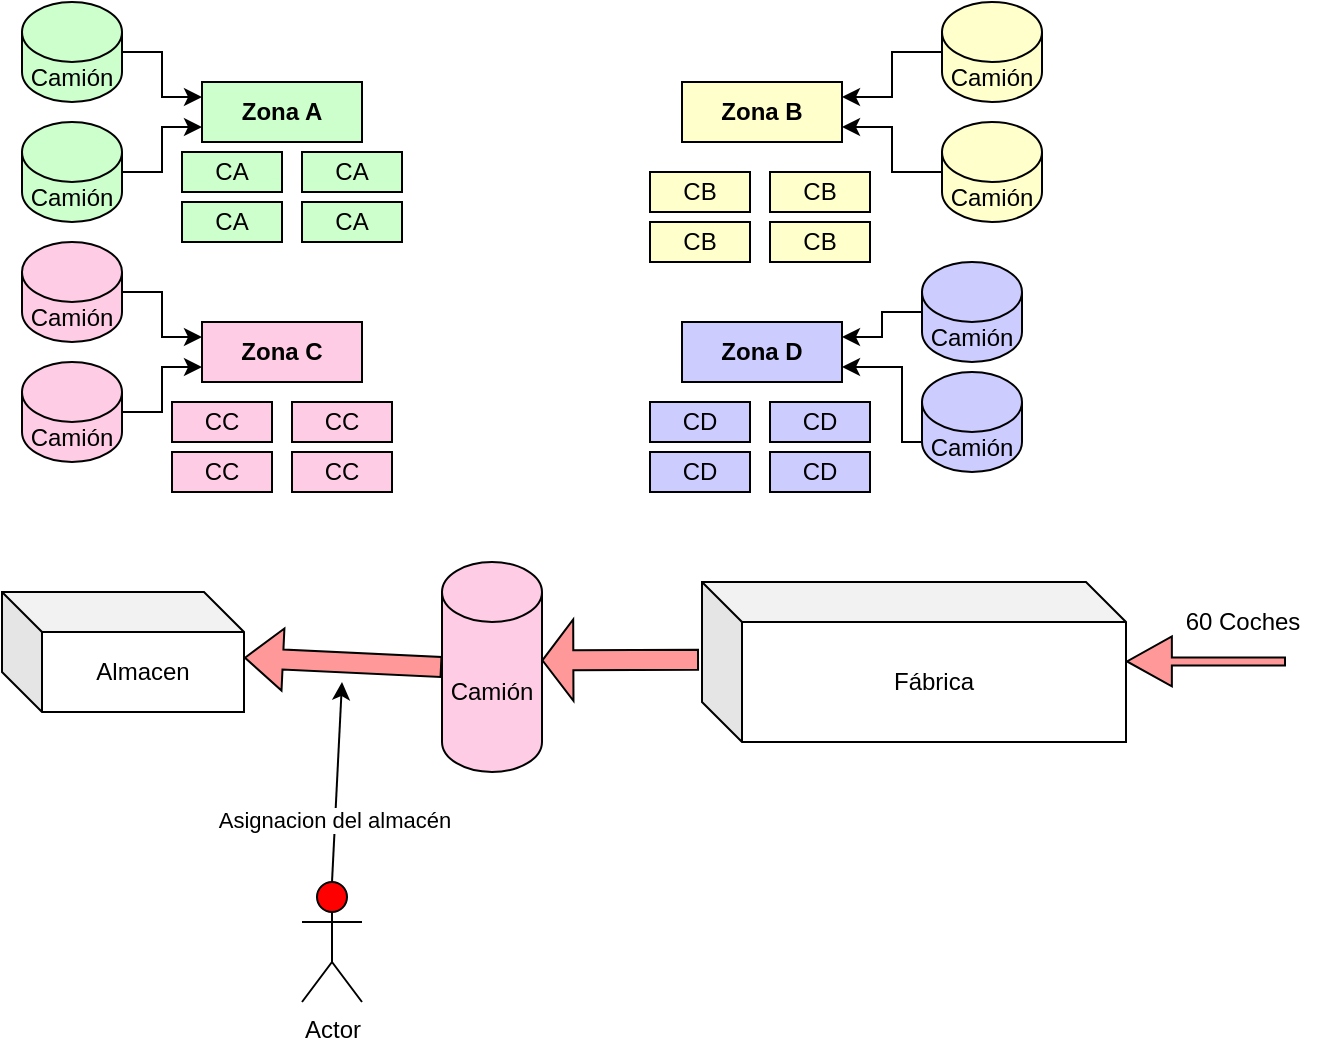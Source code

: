 <mxfile version="20.2.8" type="device"><diagram id="xTX9w0uPDNNiE6UDyARb" name="Página-1"><mxGraphModel dx="950" dy="516" grid="1" gridSize="10" guides="1" tooltips="1" connect="1" arrows="1" fold="1" page="1" pageScale="1" pageWidth="827" pageHeight="1169" math="0" shadow="0"><root><mxCell id="0"/><mxCell id="1" parent="0"/><mxCell id="gdatvHgkvexYCzXcEKo0-1" value="&lt;b&gt;Zona A&lt;/b&gt;" style="rounded=0;whiteSpace=wrap;html=1;fillColor=#CCFFCC;" vertex="1" parent="1"><mxGeometry x="190" y="70" width="80" height="30" as="geometry"/></mxCell><mxCell id="gdatvHgkvexYCzXcEKo0-2" value="&lt;b&gt;Zona C&lt;/b&gt;" style="rounded=0;whiteSpace=wrap;html=1;fillColor=#FFCCE6;" vertex="1" parent="1"><mxGeometry x="190" y="190" width="80" height="30" as="geometry"/></mxCell><mxCell id="gdatvHgkvexYCzXcEKo0-3" value="&lt;b&gt;Zona D&lt;/b&gt;" style="rounded=0;whiteSpace=wrap;html=1;fillColor=#CCCCFF;" vertex="1" parent="1"><mxGeometry x="430" y="190" width="80" height="30" as="geometry"/></mxCell><mxCell id="gdatvHgkvexYCzXcEKo0-4" value="&lt;b&gt;Zona B&lt;/b&gt;" style="rounded=0;whiteSpace=wrap;html=1;fillColor=#FFFFCC;" vertex="1" parent="1"><mxGeometry x="430" y="70" width="80" height="30" as="geometry"/></mxCell><mxCell id="gdatvHgkvexYCzXcEKo0-17" style="edgeStyle=orthogonalEdgeStyle;rounded=0;orthogonalLoop=1;jettySize=auto;html=1;entryX=0;entryY=0.75;entryDx=0;entryDy=0;fillColor=#CCFFCC;" edge="1" parent="1" source="gdatvHgkvexYCzXcEKo0-8" target="gdatvHgkvexYCzXcEKo0-1"><mxGeometry relative="1" as="geometry"/></mxCell><mxCell id="gdatvHgkvexYCzXcEKo0-8" value="Camión" style="shape=cylinder3;whiteSpace=wrap;html=1;boundedLbl=1;backgroundOutline=1;size=15;fillColor=#CCFFCC;" vertex="1" parent="1"><mxGeometry x="100" y="90" width="50" height="50" as="geometry"/></mxCell><mxCell id="gdatvHgkvexYCzXcEKo0-16" style="edgeStyle=orthogonalEdgeStyle;rounded=0;orthogonalLoop=1;jettySize=auto;html=1;entryX=0;entryY=0.25;entryDx=0;entryDy=0;fillColor=#CCFFCC;" edge="1" parent="1" source="gdatvHgkvexYCzXcEKo0-9" target="gdatvHgkvexYCzXcEKo0-1"><mxGeometry relative="1" as="geometry"/></mxCell><mxCell id="gdatvHgkvexYCzXcEKo0-9" value="Camión" style="shape=cylinder3;whiteSpace=wrap;html=1;boundedLbl=1;backgroundOutline=1;size=15;fillColor=#CCFFCC;" vertex="1" parent="1"><mxGeometry x="100" y="30" width="50" height="50" as="geometry"/></mxCell><mxCell id="gdatvHgkvexYCzXcEKo0-20" style="edgeStyle=orthogonalEdgeStyle;rounded=0;orthogonalLoop=1;jettySize=auto;html=1;entryX=1;entryY=0.25;entryDx=0;entryDy=0;fillColor=#CCCCFF;" edge="1" parent="1" source="gdatvHgkvexYCzXcEKo0-10" target="gdatvHgkvexYCzXcEKo0-3"><mxGeometry relative="1" as="geometry"/></mxCell><mxCell id="gdatvHgkvexYCzXcEKo0-10" value="Camión" style="shape=cylinder3;whiteSpace=wrap;html=1;boundedLbl=1;backgroundOutline=1;size=15;fillColor=#CCCCFF;" vertex="1" parent="1"><mxGeometry x="550" y="160" width="50" height="50" as="geometry"/></mxCell><mxCell id="gdatvHgkvexYCzXcEKo0-22" style="edgeStyle=orthogonalEdgeStyle;rounded=0;orthogonalLoop=1;jettySize=auto;html=1;entryX=1;entryY=0.75;entryDx=0;entryDy=0;fillColor=#FFFFCC;" edge="1" parent="1" source="gdatvHgkvexYCzXcEKo0-11" target="gdatvHgkvexYCzXcEKo0-4"><mxGeometry relative="1" as="geometry"/></mxCell><mxCell id="gdatvHgkvexYCzXcEKo0-11" value="Camión" style="shape=cylinder3;whiteSpace=wrap;html=1;boundedLbl=1;backgroundOutline=1;size=15;fillColor=#FFFFCC;" vertex="1" parent="1"><mxGeometry x="560" y="90" width="50" height="50" as="geometry"/></mxCell><mxCell id="gdatvHgkvexYCzXcEKo0-23" style="edgeStyle=orthogonalEdgeStyle;rounded=0;orthogonalLoop=1;jettySize=auto;html=1;entryX=1;entryY=0.25;entryDx=0;entryDy=0;fillColor=#FFFFCC;" edge="1" parent="1" source="gdatvHgkvexYCzXcEKo0-12" target="gdatvHgkvexYCzXcEKo0-4"><mxGeometry relative="1" as="geometry"/></mxCell><mxCell id="gdatvHgkvexYCzXcEKo0-12" value="Camión" style="shape=cylinder3;whiteSpace=wrap;html=1;boundedLbl=1;backgroundOutline=1;size=15;fillColor=#FFFFCC;" vertex="1" parent="1"><mxGeometry x="560" y="30" width="50" height="50" as="geometry"/></mxCell><mxCell id="gdatvHgkvexYCzXcEKo0-19" style="edgeStyle=orthogonalEdgeStyle;rounded=0;orthogonalLoop=1;jettySize=auto;html=1;entryX=0;entryY=0.75;entryDx=0;entryDy=0;fillColor=#FFCCE6;" edge="1" parent="1" source="gdatvHgkvexYCzXcEKo0-13" target="gdatvHgkvexYCzXcEKo0-2"><mxGeometry relative="1" as="geometry"/></mxCell><mxCell id="gdatvHgkvexYCzXcEKo0-13" value="Camión" style="shape=cylinder3;whiteSpace=wrap;html=1;boundedLbl=1;backgroundOutline=1;size=15;fillColor=#FFCCE6;" vertex="1" parent="1"><mxGeometry x="100" y="210" width="50" height="50" as="geometry"/></mxCell><mxCell id="gdatvHgkvexYCzXcEKo0-18" style="edgeStyle=orthogonalEdgeStyle;rounded=0;orthogonalLoop=1;jettySize=auto;html=1;entryX=0;entryY=0.25;entryDx=0;entryDy=0;fillColor=#FFCCE6;" edge="1" parent="1" source="gdatvHgkvexYCzXcEKo0-14" target="gdatvHgkvexYCzXcEKo0-2"><mxGeometry relative="1" as="geometry"/></mxCell><mxCell id="gdatvHgkvexYCzXcEKo0-14" value="Camión" style="shape=cylinder3;whiteSpace=wrap;html=1;boundedLbl=1;backgroundOutline=1;size=15;fillColor=#FFCCE6;" vertex="1" parent="1"><mxGeometry x="100" y="150" width="50" height="50" as="geometry"/></mxCell><mxCell id="gdatvHgkvexYCzXcEKo0-21" style="edgeStyle=orthogonalEdgeStyle;rounded=0;orthogonalLoop=1;jettySize=auto;html=1;entryX=1;entryY=0.75;entryDx=0;entryDy=0;fillColor=#CCCCFF;" edge="1" parent="1" source="gdatvHgkvexYCzXcEKo0-15" target="gdatvHgkvexYCzXcEKo0-3"><mxGeometry relative="1" as="geometry"><Array as="points"><mxPoint x="540" y="250"/><mxPoint x="540" y="213"/></Array></mxGeometry></mxCell><mxCell id="gdatvHgkvexYCzXcEKo0-15" value="Camión" style="shape=cylinder3;whiteSpace=wrap;html=1;boundedLbl=1;backgroundOutline=1;size=15;fillColor=#CCCCFF;" vertex="1" parent="1"><mxGeometry x="550" y="215" width="50" height="50" as="geometry"/></mxCell><mxCell id="gdatvHgkvexYCzXcEKo0-24" value="CA" style="rounded=0;whiteSpace=wrap;html=1;fillColor=#CCFFCC;" vertex="1" parent="1"><mxGeometry x="180" y="130" width="50" height="20" as="geometry"/></mxCell><mxCell id="gdatvHgkvexYCzXcEKo0-25" value="CA" style="rounded=0;whiteSpace=wrap;html=1;fillColor=#CCFFCC;" vertex="1" parent="1"><mxGeometry x="180" y="105" width="50" height="20" as="geometry"/></mxCell><mxCell id="gdatvHgkvexYCzXcEKo0-26" value="CA" style="rounded=0;whiteSpace=wrap;html=1;fillColor=#CCFFCC;" vertex="1" parent="1"><mxGeometry x="240" y="105" width="50" height="20" as="geometry"/></mxCell><mxCell id="gdatvHgkvexYCzXcEKo0-27" value="CA" style="rounded=0;whiteSpace=wrap;html=1;fillColor=#CCFFCC;" vertex="1" parent="1"><mxGeometry x="240" y="130" width="50" height="20" as="geometry"/></mxCell><mxCell id="gdatvHgkvexYCzXcEKo0-29" value="CB" style="rounded=0;whiteSpace=wrap;html=1;fillColor=#FFFFCC;" vertex="1" parent="1"><mxGeometry x="414" y="140" width="50" height="20" as="geometry"/></mxCell><mxCell id="gdatvHgkvexYCzXcEKo0-30" value="CB" style="rounded=0;whiteSpace=wrap;html=1;fillColor=#FFFFCC;" vertex="1" parent="1"><mxGeometry x="414" y="115" width="50" height="20" as="geometry"/></mxCell><mxCell id="gdatvHgkvexYCzXcEKo0-31" value="CB" style="rounded=0;whiteSpace=wrap;html=1;fillColor=#FFFFCC;" vertex="1" parent="1"><mxGeometry x="474" y="115" width="50" height="20" as="geometry"/></mxCell><mxCell id="gdatvHgkvexYCzXcEKo0-32" value="CB" style="rounded=0;whiteSpace=wrap;html=1;fillColor=#FFFFCC;" vertex="1" parent="1"><mxGeometry x="474" y="140" width="50" height="20" as="geometry"/></mxCell><mxCell id="gdatvHgkvexYCzXcEKo0-33" value="CC" style="rounded=0;whiteSpace=wrap;html=1;fillColor=#FFCCE6;" vertex="1" parent="1"><mxGeometry x="175" y="255" width="50" height="20" as="geometry"/></mxCell><mxCell id="gdatvHgkvexYCzXcEKo0-34" value="CC" style="rounded=0;whiteSpace=wrap;html=1;fillColor=#FFCCE6;" vertex="1" parent="1"><mxGeometry x="175" y="230" width="50" height="20" as="geometry"/></mxCell><mxCell id="gdatvHgkvexYCzXcEKo0-35" value="CC" style="rounded=0;whiteSpace=wrap;html=1;fillColor=#FFCCE6;" vertex="1" parent="1"><mxGeometry x="235" y="230" width="50" height="20" as="geometry"/></mxCell><mxCell id="gdatvHgkvexYCzXcEKo0-36" value="CC" style="rounded=0;whiteSpace=wrap;html=1;fillColor=#FFCCE6;" vertex="1" parent="1"><mxGeometry x="235" y="255" width="50" height="20" as="geometry"/></mxCell><mxCell id="gdatvHgkvexYCzXcEKo0-37" value="CD" style="rounded=0;whiteSpace=wrap;html=1;fillColor=#CCCCFF;" vertex="1" parent="1"><mxGeometry x="414" y="255" width="50" height="20" as="geometry"/></mxCell><mxCell id="gdatvHgkvexYCzXcEKo0-38" value="CD" style="rounded=0;whiteSpace=wrap;html=1;fillColor=#CCCCFF;" vertex="1" parent="1"><mxGeometry x="414" y="230" width="50" height="20" as="geometry"/></mxCell><mxCell id="gdatvHgkvexYCzXcEKo0-39" value="CD" style="rounded=0;whiteSpace=wrap;html=1;fillColor=#CCCCFF;" vertex="1" parent="1"><mxGeometry x="474" y="230" width="50" height="20" as="geometry"/></mxCell><mxCell id="gdatvHgkvexYCzXcEKo0-40" value="CD" style="rounded=0;whiteSpace=wrap;html=1;fillColor=#CCCCFF;" vertex="1" parent="1"><mxGeometry x="474" y="255" width="50" height="20" as="geometry"/></mxCell><mxCell id="gdatvHgkvexYCzXcEKo0-41" value="Fábrica" style="shape=cube;whiteSpace=wrap;html=1;boundedLbl=1;backgroundOutline=1;darkOpacity=0.05;darkOpacity2=0.1;" vertex="1" parent="1"><mxGeometry x="440" y="320" width="212" height="80" as="geometry"/></mxCell><mxCell id="gdatvHgkvexYCzXcEKo0-42" value="" style="shape=flexArrow;endArrow=classic;html=1;rounded=0;strokeColor=#000000;fillColor=#FF9999;width=4;endSize=7.143;" edge="1" parent="1"><mxGeometry width="50" height="50" relative="1" as="geometry"><mxPoint x="732" y="359.71" as="sourcePoint"/><mxPoint x="652" y="359.71" as="targetPoint"/></mxGeometry></mxCell><mxCell id="gdatvHgkvexYCzXcEKo0-43" value="60 Coches" style="text;html=1;align=center;verticalAlign=middle;resizable=0;points=[];autosize=1;strokeColor=none;fillColor=none;" vertex="1" parent="1"><mxGeometry x="670" y="325" width="80" height="30" as="geometry"/></mxCell><mxCell id="gdatvHgkvexYCzXcEKo0-44" value="" style="shape=flexArrow;endArrow=classic;html=1;rounded=0;strokeColor=#000000;fillColor=#FF9999;entryX=0.994;entryY=0.468;entryDx=0;entryDy=0;entryPerimeter=0;endWidth=29.714;endSize=4.823;exitX=-0.007;exitY=0.486;exitDx=0;exitDy=0;exitPerimeter=0;" edge="1" parent="1" source="gdatvHgkvexYCzXcEKo0-41" target="gdatvHgkvexYCzXcEKo0-46"><mxGeometry width="50" height="50" relative="1" as="geometry"><mxPoint x="440" y="350" as="sourcePoint"/><mxPoint x="340" y="350" as="targetPoint"/><Array as="points"/></mxGeometry></mxCell><mxCell id="gdatvHgkvexYCzXcEKo0-46" value="Camión" style="shape=cylinder3;whiteSpace=wrap;html=1;boundedLbl=1;backgroundOutline=1;size=15;fillColor=#FFCCE6;" vertex="1" parent="1"><mxGeometry x="310" y="310" width="50" height="105" as="geometry"/></mxCell><mxCell id="gdatvHgkvexYCzXcEKo0-47" value="" style="shape=flexArrow;endArrow=classic;html=1;rounded=0;strokeColor=#000000;fillColor=#FF9999;exitX=0;exitY=0.5;exitDx=0;exitDy=0;exitPerimeter=0;" edge="1" parent="1" source="gdatvHgkvexYCzXcEKo0-46" target="gdatvHgkvexYCzXcEKo0-48"><mxGeometry width="50" height="50" relative="1" as="geometry"><mxPoint x="410" y="470" as="sourcePoint"/><mxPoint x="240" y="360" as="targetPoint"/></mxGeometry></mxCell><mxCell id="gdatvHgkvexYCzXcEKo0-48" value="Almacen" style="shape=cube;whiteSpace=wrap;html=1;boundedLbl=1;backgroundOutline=1;darkOpacity=0.05;darkOpacity2=0.1;" vertex="1" parent="1"><mxGeometry x="90" y="325" width="121" height="60" as="geometry"/></mxCell><mxCell id="gdatvHgkvexYCzXcEKo0-49" value="" style="endArrow=classic;html=1;rounded=0;strokeColor=#000000;fillColor=#FF9999;exitX=0.5;exitY=0;exitDx=0;exitDy=0;exitPerimeter=0;" edge="1" parent="1" source="gdatvHgkvexYCzXcEKo0-50"><mxGeometry width="50" height="50" relative="1" as="geometry"><mxPoint x="260" y="430" as="sourcePoint"/><mxPoint x="260" y="370" as="targetPoint"/></mxGeometry></mxCell><mxCell id="gdatvHgkvexYCzXcEKo0-54" value="Asignacion del almacén" style="edgeLabel;html=1;align=center;verticalAlign=middle;resizable=0;points=[];" vertex="1" connectable="0" parent="gdatvHgkvexYCzXcEKo0-49"><mxGeometry x="-0.366" y="1" relative="1" as="geometry"><mxPoint as="offset"/></mxGeometry></mxCell><mxCell id="gdatvHgkvexYCzXcEKo0-50" value="Actor" style="shape=umlActor;verticalLabelPosition=bottom;verticalAlign=top;html=1;outlineConnect=0;strokeColor=#000000;fillColor=#FF0000;" vertex="1" parent="1"><mxGeometry x="240" y="470" width="30" height="60" as="geometry"/></mxCell></root></mxGraphModel></diagram></mxfile>